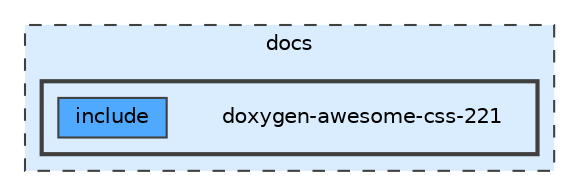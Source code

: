 digraph "docs/doxygen-awesome-css-221"
{
 // LATEX_PDF_SIZE
  bgcolor="transparent";
  edge [fontname=Helvetica,fontsize=10,labelfontname=Helvetica,labelfontsize=10];
  node [fontname=Helvetica,fontsize=10,shape=box,height=0.2,width=0.4];
  compound=true
  subgraph clusterdir_49e56c817e5e54854c35e136979f97ca {
    graph [ bgcolor="#daedff", pencolor="grey25", label="docs", fontname=Helvetica,fontsize=10 style="filled,dashed", URL="dir_49e56c817e5e54854c35e136979f97ca.html",tooltip=""]
  subgraph clusterdir_d8e3cc8685e0174648bbeb56d8b53737 {
    graph [ bgcolor="#daedff", pencolor="grey25", label="", fontname=Helvetica,fontsize=10 style="filled,bold", URL="dir_d8e3cc8685e0174648bbeb56d8b53737.html",tooltip=""]
    dir_d8e3cc8685e0174648bbeb56d8b53737 [shape=plaintext, label="doxygen-awesome-css-221"];
  dir_77f1cdb8900bed8bc4b73abad181b593 [label="include", fillcolor="#4ea9ff", color="grey25", style="filled", URL="dir_77f1cdb8900bed8bc4b73abad181b593.html",tooltip=""];
  }
  }
}
